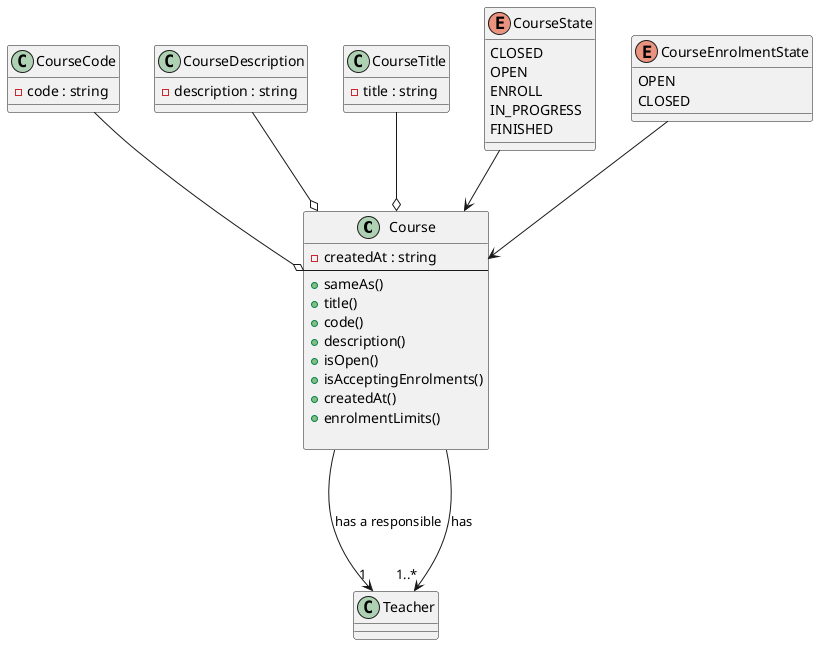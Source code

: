 @startuml US1002_CD

class Course {
  - createdAt : string
  ---
  +sameAs()
  +title()
  +code()
  +description()
  +isOpen()
  +isAcceptingEnrolments()
  +createdAt()
  +enrolmentLimits()

}

class CourseCode {
  - code : string
}

class CourseDescription {
  - description : string
}

class CourseTitle {
  - title : string
}

enum CourseState {
  CLOSED
  OPEN
  ENROLL
  IN_PROGRESS
  FINISHED
}

enum CourseEnrolmentState {
  OPEN
  CLOSED
}


class Teacher {

}

CourseCode --o Course
CourseTitle --o Course
CourseDescription --o Course
CourseState --> Course
CourseEnrolmentState --> Course

Course --> "1" Teacher : has a responsible
Course ---> "1..*" Teacher : has


@enduml
